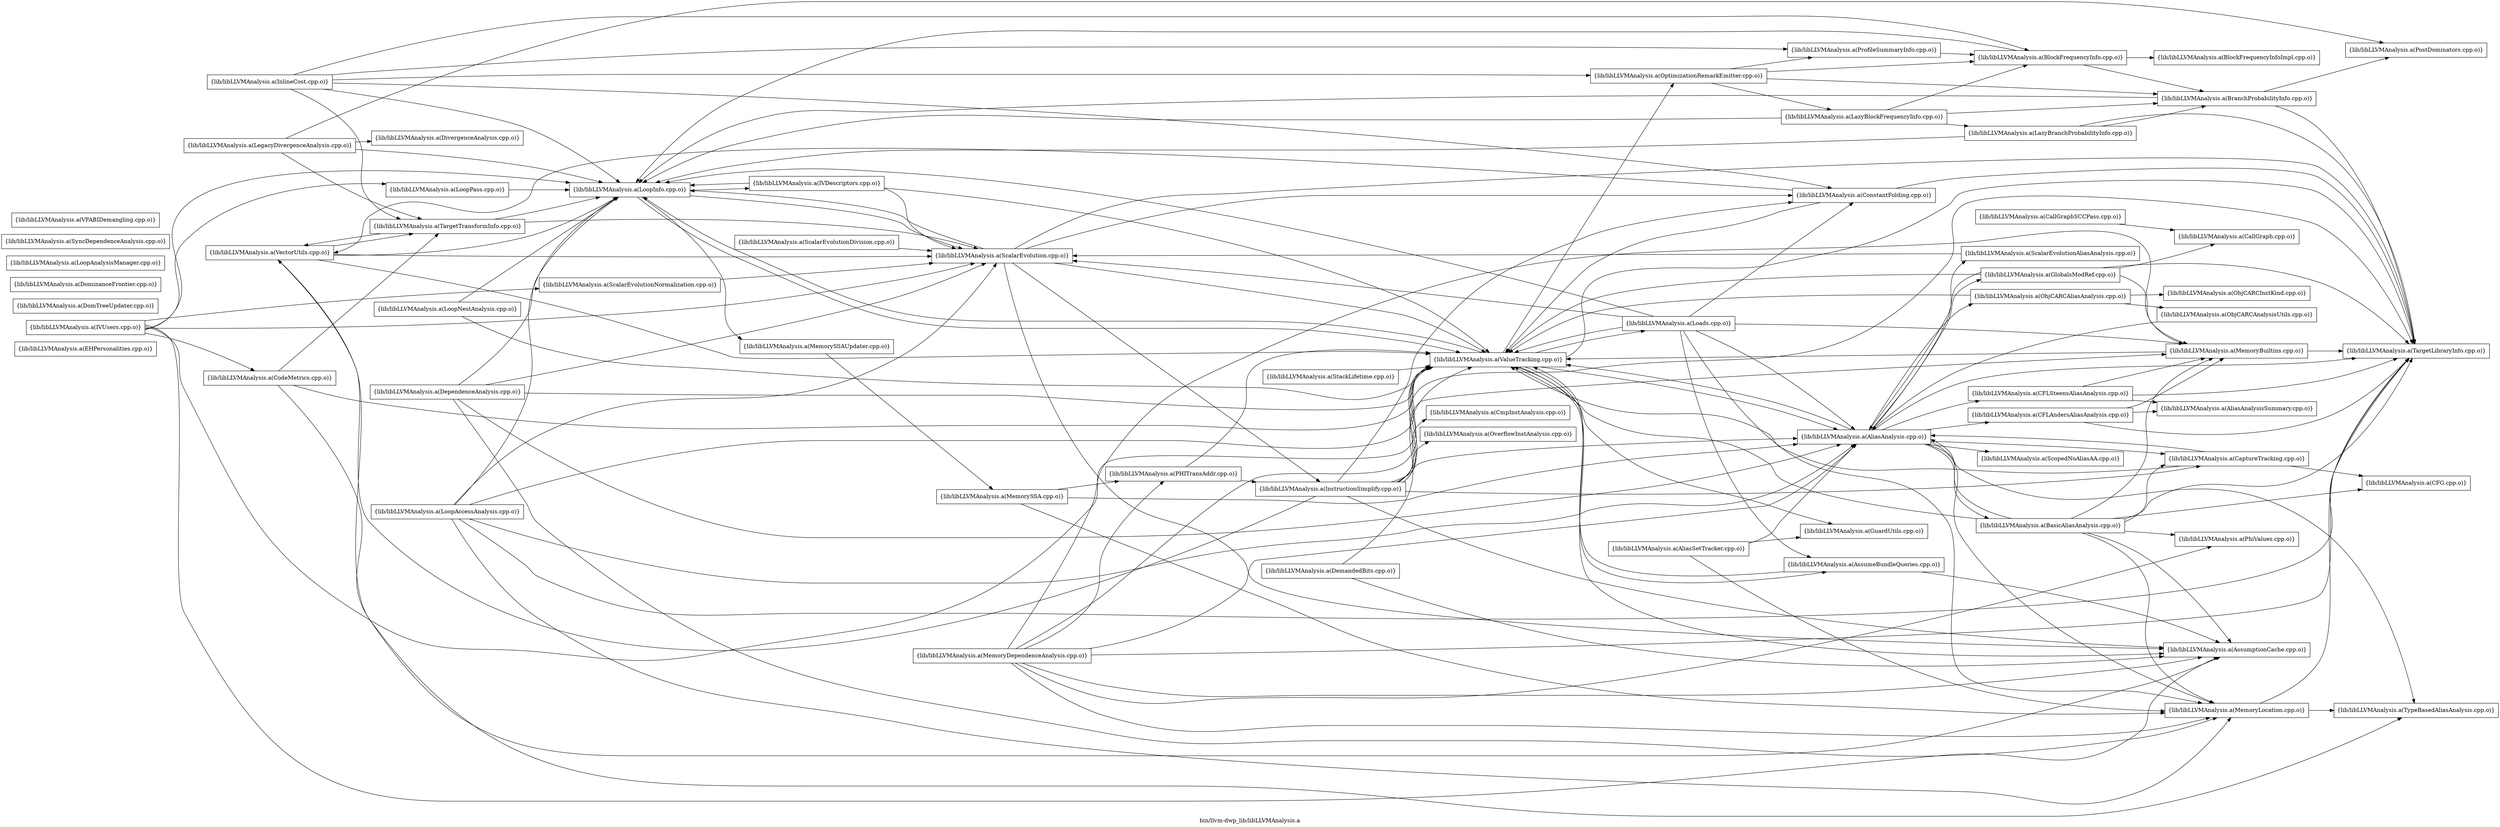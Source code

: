 digraph "bin/llvm-dwp_lib/libLLVMAnalysis.a" {
	label="bin/llvm-dwp_lib/libLLVMAnalysis.a";
	rankdir=LR;

	Node0x557914d8b008 [shape=record,shape=box,group=0,label="{lib/libLLVMAnalysis.a(EHPersonalities.cpp.o)}"];
	Node0x557914d860f8 [shape=record,shape=box,group=0,label="{lib/libLLVMAnalysis.a(VectorUtils.cpp.o)}"];
	Node0x557914d860f8 -> Node0x557914d81288;
	Node0x557914d860f8 -> Node0x557914d89e38;
	Node0x557914d860f8 -> Node0x557914d8bd78;
	Node0x557914d860f8 -> Node0x557914d8b698;
	Node0x557914d860f8 -> Node0x557914d865a8;
	Node0x557914d8bd78 [shape=record,shape=box,group=0,label="{lib/libLLVMAnalysis.a(TargetTransformInfo.cpp.o)}"];
	Node0x557914d8bd78 -> Node0x557914d81288;
	Node0x557914d8bd78 -> Node0x557914d89e38;
	Node0x557914d8bd78 -> Node0x557914d860f8;
	Node0x557914d865a8 [shape=record,shape=box,group=0,label="{lib/libLLVMAnalysis.a(ValueTracking.cpp.o)}"];
	Node0x557914d865a8 -> Node0x557914d81f08;
	Node0x557914d865a8 -> Node0x557914d825e8;
	Node0x557914d865a8 -> Node0x557914d81378;
	Node0x557914d865a8 -> Node0x557914d856a8;
	Node0x557914d865a8 -> Node0x557914d7e2b8;
	Node0x557914d865a8 -> Node0x557914d81288;
	Node0x557914d865a8 -> Node0x557914d85d38;
	Node0x557914d865a8 -> Node0x557914d8cf98;
	Node0x557914d90008 [shape=record,shape=box,group=0,label="{lib/libLLVMAnalysis.a(ProfileSummaryInfo.cpp.o)}"];
	Node0x557914d90008 -> Node0x557914d81058;
	Node0x557914d81f08 [shape=record,shape=box,group=0,label="{lib/libLLVMAnalysis.a(AliasAnalysis.cpp.o)}"];
	Node0x557914d81f08 -> Node0x557914d80ce8;
	Node0x557914d81f08 -> Node0x557914d7f168;
	Node0x557914d81f08 -> Node0x557914d86968;
	Node0x557914d81f08 -> Node0x557914d834e8;
	Node0x557914d81f08 -> Node0x557914d84528;
	Node0x557914d81f08 -> Node0x557914d83498;
	Node0x557914d81f08 -> Node0x557914d872c8;
	Node0x557914d81f08 -> Node0x557914d8a568;
	Node0x557914d81f08 -> Node0x557914d8cf98;
	Node0x557914d81f08 -> Node0x557914d8b698;
	Node0x557914d81f08 -> Node0x557914d8ba08;
	Node0x557914d81f08 -> Node0x557914d865a8;
	Node0x557914d8c048 [shape=record,shape=box,group=0,label="{lib/libLLVMAnalysis.a(DomTreeUpdater.cpp.o)}"];
	Node0x557914d81288 [shape=record,shape=box,group=0,label="{lib/libLLVMAnalysis.a(LoopInfo.cpp.o)}"];
	Node0x557914d81288 -> Node0x557914d810a8;
	Node0x557914d81288 -> Node0x557914d842f8;
	Node0x557914d81288 -> Node0x557914d89e38;
	Node0x557914d81288 -> Node0x557914d865a8;
	Node0x557914d89e38 [shape=record,shape=box,group=0,label="{lib/libLLVMAnalysis.a(ScalarEvolution.cpp.o)}"];
	Node0x557914d89e38 -> Node0x557914d81378;
	Node0x557914d89e38 -> Node0x557914d83718;
	Node0x557914d89e38 -> Node0x557914d81e18;
	Node0x557914d89e38 -> Node0x557914d81288;
	Node0x557914d89e38 -> Node0x557914d8cf98;
	Node0x557914d89e38 -> Node0x557914d865a8;
	Node0x557914d83718 [shape=record,shape=box,group=0,label="{lib/libLLVMAnalysis.a(ConstantFolding.cpp.o)}"];
	Node0x557914d83718 -> Node0x557914d8cf98;
	Node0x557914d83718 -> Node0x557914d865a8;
	Node0x557914d83718 -> Node0x557914d860f8;
	Node0x557914d81058 [shape=record,shape=box,group=0,label="{lib/libLLVMAnalysis.a(BlockFrequencyInfo.cpp.o)}"];
	Node0x557914d81058 -> Node0x557914d808d8;
	Node0x557914d81058 -> Node0x557914d7f668;
	Node0x557914d81058 -> Node0x557914d81288;
	Node0x557914d7f668 [shape=record,shape=box,group=0,label="{lib/libLLVMAnalysis.a(BranchProbabilityInfo.cpp.o)}"];
	Node0x557914d7f668 -> Node0x557914d81288;
	Node0x557914d7f668 -> Node0x557914d806a8;
	Node0x557914d7f668 -> Node0x557914d8cf98;
	Node0x557914d85d38 [shape=record,shape=box,group=0,label="{lib/libLLVMAnalysis.a(OptimizationRemarkEmitter.cpp.o)}"];
	Node0x557914d85d38 -> Node0x557914d81058;
	Node0x557914d85d38 -> Node0x557914d7f668;
	Node0x557914d85d38 -> Node0x557914d7e5d8;
	Node0x557914d85d38 -> Node0x557914d90008;
	Node0x557914d8b698 [shape=record,shape=box,group=0,label="{lib/libLLVMAnalysis.a(TypeBasedAliasAnalysis.cpp.o)}"];
	Node0x557914d7e5d8 [shape=record,shape=box,group=0,label="{lib/libLLVMAnalysis.a(LazyBlockFrequencyInfo.cpp.o)}"];
	Node0x557914d7e5d8 -> Node0x557914d81058;
	Node0x557914d7e5d8 -> Node0x557914d7f668;
	Node0x557914d7e5d8 -> Node0x557914d80018;
	Node0x557914d7e5d8 -> Node0x557914d81288;
	Node0x557914d8cf98 [shape=record,shape=box,group=0,label="{lib/libLLVMAnalysis.a(TargetLibraryInfo.cpp.o)}"];
	Node0x557914d7ec18 [shape=record,shape=box,group=0,label="{lib/libLLVMAnalysis.a(LegacyDivergenceAnalysis.cpp.o)}"];
	Node0x557914d7ec18 -> Node0x557914d7e768;
	Node0x557914d7ec18 -> Node0x557914d81288;
	Node0x557914d7ec18 -> Node0x557914d806a8;
	Node0x557914d7ec18 -> Node0x557914d8bd78;
	Node0x557914d7eee8 [shape=record,shape=box,group=0,label="{lib/libLLVMAnalysis.a(CFG.cpp.o)}"];
	Node0x557914d808d8 [shape=record,shape=box,group=0,label="{lib/libLLVMAnalysis.a(BlockFrequencyInfoImpl.cpp.o)}"];
	Node0x557914d80ce8 [shape=record,shape=box,group=0,label="{lib/libLLVMAnalysis.a(BasicAliasAnalysis.cpp.o)}"];
	Node0x557914d80ce8 -> Node0x557914d81f08;
	Node0x557914d80ce8 -> Node0x557914d81378;
	Node0x557914d80ce8 -> Node0x557914d7eee8;
	Node0x557914d80ce8 -> Node0x557914d834e8;
	Node0x557914d80ce8 -> Node0x557914d84848;
	Node0x557914d80ce8 -> Node0x557914d83498;
	Node0x557914d80ce8 -> Node0x557914d80b58;
	Node0x557914d80ce8 -> Node0x557914d8cf98;
	Node0x557914d80ce8 -> Node0x557914d865a8;
	Node0x557914d8c7c8 [shape=record,shape=box,group=0,label="{lib/libLLVMAnalysis.a(DominanceFrontier.cpp.o)}"];
	Node0x557914d84528 [shape=record,shape=box,group=0,label="{lib/libLLVMAnalysis.a(GlobalsModRef.cpp.o)}"];
	Node0x557914d84528 -> Node0x557914d81f08;
	Node0x557914d84528 -> Node0x557914d84de8;
	Node0x557914d84528 -> Node0x557914d84848;
	Node0x557914d84528 -> Node0x557914d8cf98;
	Node0x557914d84528 -> Node0x557914d865a8;
	Node0x557914d80928 [shape=record,shape=box,group=0,label="{lib/libLLVMAnalysis.a(IVUsers.cpp.o)}"];
	Node0x557914d80928 -> Node0x557914d81378;
	Node0x557914d80928 -> Node0x557914d817d8;
	Node0x557914d80928 -> Node0x557914d81288;
	Node0x557914d80928 -> Node0x557914d85798;
	Node0x557914d80928 -> Node0x557914d89e38;
	Node0x557914d80928 -> Node0x557914d88cb8;
	Node0x557914d80928 -> Node0x557914d865a8;
	Node0x557914d83f38 [shape=record,shape=box,group=0,label="{lib/libLLVMAnalysis.a(MemoryDependenceAnalysis.cpp.o)}"];
	Node0x557914d83f38 -> Node0x557914d81f08;
	Node0x557914d83f38 -> Node0x557914d81378;
	Node0x557914d83f38 -> Node0x557914d84848;
	Node0x557914d83f38 -> Node0x557914d83498;
	Node0x557914d83f38 -> Node0x557914d7f7f8;
	Node0x557914d83f38 -> Node0x557914d80b58;
	Node0x557914d83f38 -> Node0x557914d8cf98;
	Node0x557914d83f38 -> Node0x557914d865a8;
	Node0x557914d8a568 [shape=record,shape=box,group=0,label="{lib/libLLVMAnalysis.a(ScalarEvolutionAliasAnalysis.cpp.o)}"];
	Node0x557914d8a568 -> Node0x557914d89e38;
	Node0x557914d7e2b8 [shape=record,shape=box,group=0,label="{lib/libLLVMAnalysis.a(Loads.cpp.o)}"];
	Node0x557914d7e2b8 -> Node0x557914d81f08;
	Node0x557914d7e2b8 -> Node0x557914d825e8;
	Node0x557914d7e2b8 -> Node0x557914d83718;
	Node0x557914d7e2b8 -> Node0x557914d81288;
	Node0x557914d7e2b8 -> Node0x557914d84848;
	Node0x557914d7e2b8 -> Node0x557914d83498;
	Node0x557914d7e2b8 -> Node0x557914d89e38;
	Node0x557914d7e2b8 -> Node0x557914d865a8;
	Node0x557914d83498 [shape=record,shape=box,group=0,label="{lib/libLLVMAnalysis.a(MemoryLocation.cpp.o)}"];
	Node0x557914d83498 -> Node0x557914d8cf98;
	Node0x557914d83498 -> Node0x557914d8b698;
	Node0x557914d7f168 [shape=record,shape=box,group=0,label="{lib/libLLVMAnalysis.a(CFLAndersAliasAnalysis.cpp.o)}"];
	Node0x557914d7f168 -> Node0x557914d86b48;
	Node0x557914d7f168 -> Node0x557914d84848;
	Node0x557914d7f168 -> Node0x557914d8cf98;
	Node0x557914d86968 [shape=record,shape=box,group=0,label="{lib/libLLVMAnalysis.a(CFLSteensAliasAnalysis.cpp.o)}"];
	Node0x557914d86968 -> Node0x557914d86b48;
	Node0x557914d86968 -> Node0x557914d84848;
	Node0x557914d86968 -> Node0x557914d8cf98;
	Node0x557914d85068 [shape=record,shape=box,group=0,label="{lib/libLLVMAnalysis.a(CallGraphSCCPass.cpp.o)}"];
	Node0x557914d85068 -> Node0x557914d84de8;
	Node0x557914d8ba08 [shape=record,shape=box,group=0,label="{lib/libLLVMAnalysis.a(ScopedNoAliasAA.cpp.o)}"];
	Node0x557914d81e18 [shape=record,shape=box,group=0,label="{lib/libLLVMAnalysis.a(InstructionSimplify.cpp.o)}"];
	Node0x557914d81e18 -> Node0x557914d81f08;
	Node0x557914d81e18 -> Node0x557914d81378;
	Node0x557914d81e18 -> Node0x557914d834e8;
	Node0x557914d81e18 -> Node0x557914d83718;
	Node0x557914d81e18 -> Node0x557914d82a98;
	Node0x557914d81e18 -> Node0x557914d84848;
	Node0x557914d81e18 -> Node0x557914d86a08;
	Node0x557914d81e18 -> Node0x557914d8cf98;
	Node0x557914d81e18 -> Node0x557914d865a8;
	Node0x557914d81e18 -> Node0x557914d860f8;
	Node0x557914d81378 [shape=record,shape=box,group=0,label="{lib/libLLVMAnalysis.a(AssumptionCache.cpp.o)}"];
	Node0x557914d83a88 [shape=record,shape=box,group=0,label="{lib/libLLVMAnalysis.a(MemorySSA.cpp.o)}"];
	Node0x557914d83a88 -> Node0x557914d81f08;
	Node0x557914d83a88 -> Node0x557914d83498;
	Node0x557914d83a88 -> Node0x557914d7f7f8;
	Node0x557914d842f8 [shape=record,shape=box,group=0,label="{lib/libLLVMAnalysis.a(MemorySSAUpdater.cpp.o)}"];
	Node0x557914d842f8 -> Node0x557914d83a88;
	Node0x557914d87ea8 [shape=record,shape=box,group=0,label="{lib/libLLVMAnalysis.a(ObjCARCInstKind.cpp.o)}"];
	Node0x557914d821d8 [shape=record,shape=box,group=0,label="{lib/libLLVMAnalysis.a(InlineCost.cpp.o)}"];
	Node0x557914d821d8 -> Node0x557914d81058;
	Node0x557914d821d8 -> Node0x557914d83718;
	Node0x557914d821d8 -> Node0x557914d81288;
	Node0x557914d821d8 -> Node0x557914d85d38;
	Node0x557914d821d8 -> Node0x557914d90008;
	Node0x557914d821d8 -> Node0x557914d8bd78;
	Node0x557914d885d8 [shape=record,shape=box,group=0,label="{lib/libLLVMAnalysis.a(StackLifetime.cpp.o)}"];
	Node0x557914d885d8 -> Node0x557914d865a8;
	Node0x557914d83b28 [shape=record,shape=box,group=0,label="{lib/libLLVMAnalysis.a(DemandedBits.cpp.o)}"];
	Node0x557914d83b28 -> Node0x557914d81378;
	Node0x557914d83b28 -> Node0x557914d865a8;
	Node0x557914d82818 [shape=record,shape=box,group=0,label="{lib/libLLVMAnalysis.a(LoopAccessAnalysis.cpp.o)}"];
	Node0x557914d82818 -> Node0x557914d81f08;
	Node0x557914d82818 -> Node0x557914d81288;
	Node0x557914d82818 -> Node0x557914d83498;
	Node0x557914d82818 -> Node0x557914d89e38;
	Node0x557914d82818 -> Node0x557914d8cf98;
	Node0x557914d82818 -> Node0x557914d865a8;
	Node0x557914d85798 [shape=record,shape=box,group=0,label="{lib/libLLVMAnalysis.a(LoopPass.cpp.o)}"];
	Node0x557914d85798 -> Node0x557914d81288;
	Node0x557914d88cb8 [shape=record,shape=box,group=0,label="{lib/libLLVMAnalysis.a(ScalarEvolutionNormalization.cpp.o)}"];
	Node0x557914d88cb8 -> Node0x557914d89e38;
	Node0x557914d84848 [shape=record,shape=box,group=0,label="{lib/libLLVMAnalysis.a(MemoryBuiltins.cpp.o)}"];
	Node0x557914d84848 -> Node0x557914d8cf98;
	Node0x557914d84848 -> Node0x557914d865a8;
	Node0x557914d806a8 [shape=record,shape=box,group=0,label="{lib/libLLVMAnalysis.a(PostDominators.cpp.o)}"];
	Node0x557914d810a8 [shape=record,shape=box,group=0,label="{lib/libLLVMAnalysis.a(IVDescriptors.cpp.o)}"];
	Node0x557914d810a8 -> Node0x557914d81288;
	Node0x557914d810a8 -> Node0x557914d89e38;
	Node0x557914d810a8 -> Node0x557914d865a8;
	Node0x557914d84de8 [shape=record,shape=box,group=0,label="{lib/libLLVMAnalysis.a(CallGraph.cpp.o)}"];
	Node0x557914d834e8 [shape=record,shape=box,group=0,label="{lib/libLLVMAnalysis.a(CaptureTracking.cpp.o)}"];
	Node0x557914d834e8 -> Node0x557914d81f08;
	Node0x557914d834e8 -> Node0x557914d7eee8;
	Node0x557914d834e8 -> Node0x557914d865a8;
	Node0x557914d825e8 [shape=record,shape=box,group=0,label="{lib/libLLVMAnalysis.a(AssumeBundleQueries.cpp.o)}"];
	Node0x557914d825e8 -> Node0x557914d81378;
	Node0x557914d825e8 -> Node0x557914d865a8;
	Node0x557914d8c318 [shape=record,shape=box,group=0,label="{lib/libLLVMAnalysis.a(DependenceAnalysis.cpp.o)}"];
	Node0x557914d8c318 -> Node0x557914d81f08;
	Node0x557914d8c318 -> Node0x557914d81288;
	Node0x557914d8c318 -> Node0x557914d83498;
	Node0x557914d8c318 -> Node0x557914d89e38;
	Node0x557914d8c318 -> Node0x557914d865a8;
	Node0x557914d856a8 [shape=record,shape=box,group=0,label="{lib/libLLVMAnalysis.a(GuardUtils.cpp.o)}"];
	Node0x557914d872c8 [shape=record,shape=box,group=0,label="{lib/libLLVMAnalysis.a(ObjCARCAliasAnalysis.cpp.o)}"];
	Node0x557914d872c8 -> Node0x557914d87c28;
	Node0x557914d872c8 -> Node0x557914d87ea8;
	Node0x557914d872c8 -> Node0x557914d865a8;
	Node0x557914d80b58 [shape=record,shape=box,group=0,label="{lib/libLLVMAnalysis.a(PhiValues.cpp.o)}"];
	Node0x557914d86b48 [shape=record,shape=box,group=0,label="{lib/libLLVMAnalysis.a(AliasAnalysisSummary.cpp.o)}"];
	Node0x557914d817d8 [shape=record,shape=box,group=0,label="{lib/libLLVMAnalysis.a(CodeMetrics.cpp.o)}"];
	Node0x557914d817d8 -> Node0x557914d81378;
	Node0x557914d817d8 -> Node0x557914d8bd78;
	Node0x557914d817d8 -> Node0x557914d865a8;
	Node0x557914d82a98 [shape=record,shape=box,group=0,label="{lib/libLLVMAnalysis.a(CmpInstAnalysis.cpp.o)}"];
	Node0x557914d86a08 [shape=record,shape=box,group=0,label="{lib/libLLVMAnalysis.a(OverflowInstAnalysis.cpp.o)}"];
	Node0x557914d80018 [shape=record,shape=box,group=0,label="{lib/libLLVMAnalysis.a(LazyBranchProbabilityInfo.cpp.o)}"];
	Node0x557914d80018 -> Node0x557914d7f668;
	Node0x557914d80018 -> Node0x557914d81288;
	Node0x557914d80018 -> Node0x557914d8cf98;
	Node0x557914d7e768 [shape=record,shape=box,group=0,label="{lib/libLLVMAnalysis.a(DivergenceAnalysis.cpp.o)}"];
	Node0x557914d829a8 [shape=record,shape=box,group=0,label="{lib/libLLVMAnalysis.a(AliasSetTracker.cpp.o)}"];
	Node0x557914d829a8 -> Node0x557914d81f08;
	Node0x557914d829a8 -> Node0x557914d856a8;
	Node0x557914d829a8 -> Node0x557914d83498;
	Node0x557914d81918 [shape=record,shape=box,group=0,label="{lib/libLLVMAnalysis.a(LoopAnalysisManager.cpp.o)}"];
	Node0x557914d810f8 [shape=record,shape=box,group=0,label="{lib/libLLVMAnalysis.a(LoopNestAnalysis.cpp.o)}"];
	Node0x557914d810f8 -> Node0x557914d81288;
	Node0x557914d810f8 -> Node0x557914d865a8;
	Node0x557914d7f7f8 [shape=record,shape=box,group=0,label="{lib/libLLVMAnalysis.a(PHITransAddr.cpp.o)}"];
	Node0x557914d7f7f8 -> Node0x557914d81e18;
	Node0x557914d7f7f8 -> Node0x557914d865a8;
	Node0x557914d87c28 [shape=record,shape=box,group=0,label="{lib/libLLVMAnalysis.a(ObjCARCAnalysisUtils.cpp.o)}"];
	Node0x557914d87c28 -> Node0x557914d81f08;
	Node0x557914d89de8 [shape=record,shape=box,group=0,label="{lib/libLLVMAnalysis.a(ScalarEvolutionDivision.cpp.o)}"];
	Node0x557914d89de8 -> Node0x557914d89e38;
	Node0x557914d88718 [shape=record,shape=box,group=0,label="{lib/libLLVMAnalysis.a(SyncDependenceAnalysis.cpp.o)}"];
	Node0x557914d853d8 [shape=record,shape=box,group=0,label="{lib/libLLVMAnalysis.a(VFABIDemangling.cpp.o)}"];
}
